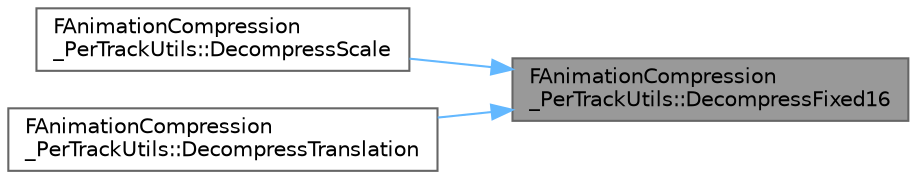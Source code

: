 digraph "FAnimationCompression_PerTrackUtils::DecompressFixed16"
{
 // INTERACTIVE_SVG=YES
 // LATEX_PDF_SIZE
  bgcolor="transparent";
  edge [fontname=Helvetica,fontsize=10,labelfontname=Helvetica,labelfontsize=10];
  node [fontname=Helvetica,fontsize=10,shape=box,height=0.2,width=0.4];
  rankdir="RL";
  Node1 [id="Node000001",label="FAnimationCompression\l_PerTrackUtils::DecompressFixed16",height=0.2,width=0.4,color="gray40", fillcolor="grey60", style="filled", fontcolor="black",tooltip="Decompresses a fixed point number encoded by ComrpessFixed16."];
  Node1 -> Node2 [id="edge1_Node000001_Node000002",dir="back",color="steelblue1",style="solid",tooltip=" "];
  Node2 [id="Node000002",label="FAnimationCompression\l_PerTrackUtils::DecompressScale",height=0.2,width=0.4,color="grey40", fillcolor="white", style="filled",URL="$d8/d21/classFAnimationCompression__PerTrackUtils.html#a9022584ec9b1cc5bf12035231d4126ef",tooltip="Decompress a single Scale key from a single track that was compressed with the PerTrack codec (scalar..."];
  Node1 -> Node3 [id="edge2_Node000001_Node000003",dir="back",color="steelblue1",style="solid",tooltip=" "];
  Node3 [id="Node000003",label="FAnimationCompression\l_PerTrackUtils::DecompressTranslation",height=0.2,width=0.4,color="grey40", fillcolor="white", style="filled",URL="$d8/d21/classFAnimationCompression__PerTrackUtils.html#a1c96d8e7d4ab0556e04f6f04f705ce0a",tooltip="Decompress a single translation key from a single track that was compressed with the PerTrack codec (..."];
}
